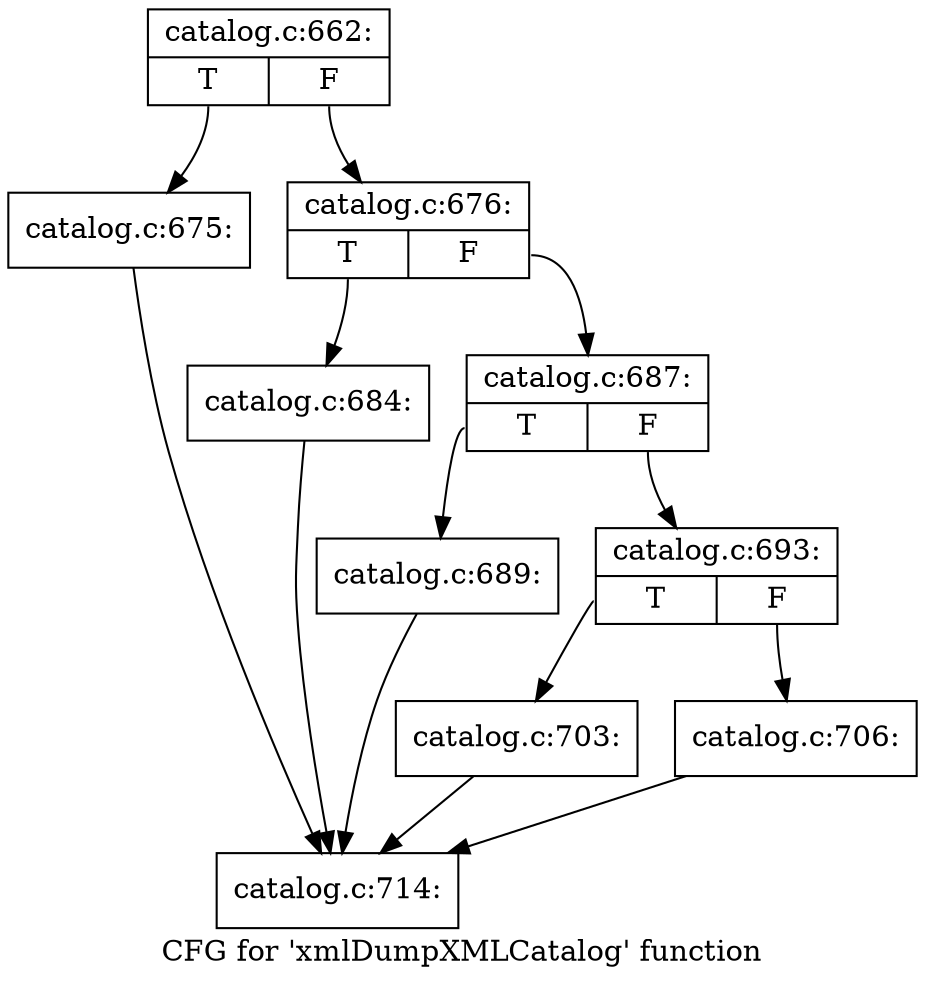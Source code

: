 digraph "CFG for 'xmlDumpXMLCatalog' function" {
	label="CFG for 'xmlDumpXMLCatalog' function";

	Node0x5650cca4a6e0 [shape=record,label="{catalog.c:662:|{<s0>T|<s1>F}}"];
	Node0x5650cca4a6e0:s0 -> Node0x5650cca4e550;
	Node0x5650cca4a6e0:s1 -> Node0x5650cca4e5a0;
	Node0x5650cca4e550 [shape=record,label="{catalog.c:675:}"];
	Node0x5650cca4e550 -> Node0x5650cca4a730;
	Node0x5650cca4e5a0 [shape=record,label="{catalog.c:676:|{<s0>T|<s1>F}}"];
	Node0x5650cca4e5a0:s0 -> Node0x5650cca4fc50;
	Node0x5650cca4e5a0:s1 -> Node0x5650cca4fca0;
	Node0x5650cca4fc50 [shape=record,label="{catalog.c:684:}"];
	Node0x5650cca4fc50 -> Node0x5650cca4a730;
	Node0x5650cca4fca0 [shape=record,label="{catalog.c:687:|{<s0>T|<s1>F}}"];
	Node0x5650cca4fca0:s0 -> Node0x5650cca50940;
	Node0x5650cca4fca0:s1 -> Node0x5650cca50990;
	Node0x5650cca50940 [shape=record,label="{catalog.c:689:}"];
	Node0x5650cca50940 -> Node0x5650cca4a730;
	Node0x5650cca50990 [shape=record,label="{catalog.c:693:|{<s0>T|<s1>F}}"];
	Node0x5650cca50990:s0 -> Node0x5650cca520b0;
	Node0x5650cca50990:s1 -> Node0x5650cca52100;
	Node0x5650cca520b0 [shape=record,label="{catalog.c:703:}"];
	Node0x5650cca520b0 -> Node0x5650cca4a730;
	Node0x5650cca52100 [shape=record,label="{catalog.c:706:}"];
	Node0x5650cca52100 -> Node0x5650cca4a730;
	Node0x5650cca4a730 [shape=record,label="{catalog.c:714:}"];
}
